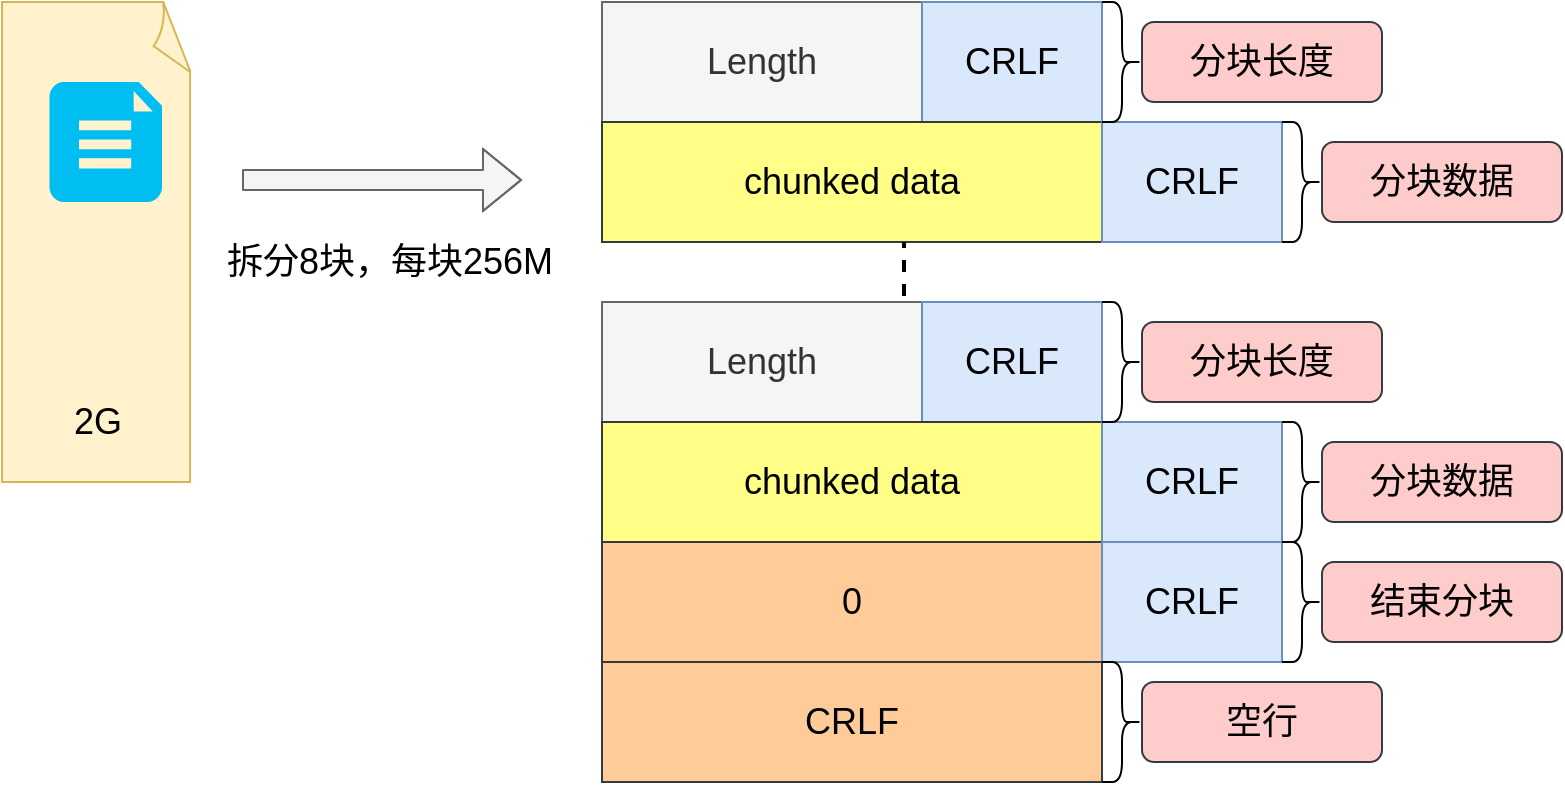<mxfile version="13.1.2" type="device"><diagram name="Page-1" id="822b0af5-4adb-64df-f703-e8dfc1f81529"><mxGraphModel dx="793" dy="441" grid="1" gridSize="10" guides="1" tooltips="1" connect="1" arrows="1" fold="1" page="1" pageScale="1" pageWidth="1100" pageHeight="850" background="#ffffff" math="0" shadow="0"><root><mxCell id="0"/><mxCell id="1" parent="0"/><mxCell id="1E04_Z_Llgy5yqHQvVdI-1" value="" style="whiteSpace=wrap;html=1;shape=mxgraph.basic.document;fillColor=#fff2cc;strokeColor=#d6b656;" vertex="1" parent="1"><mxGeometry x="260" y="70" width="95" height="240" as="geometry"/></mxCell><mxCell id="1E04_Z_Llgy5yqHQvVdI-2" value="" style="verticalLabelPosition=bottom;html=1;verticalAlign=top;align=center;strokeColor=none;fillColor=#00BEF2;shape=mxgraph.azure.file_2;pointerEvents=1;" vertex="1" parent="1"><mxGeometry x="283.75" y="110" width="56.25" height="60" as="geometry"/></mxCell><mxCell id="1E04_Z_Llgy5yqHQvVdI-3" value="2G" style="text;html=1;strokeColor=none;fillColor=none;align=center;verticalAlign=middle;whiteSpace=wrap;rounded=0;fontSize=18;" vertex="1" parent="1"><mxGeometry x="287.5" y="270" width="40" height="20" as="geometry"/></mxCell><mxCell id="1E04_Z_Llgy5yqHQvVdI-12" value="" style="shape=flexArrow;endArrow=classic;html=1;fontSize=18;fillColor=#f5f5f5;strokeColor=#666666;" edge="1" parent="1"><mxGeometry width="50" height="50" relative="1" as="geometry"><mxPoint x="380" y="159" as="sourcePoint"/><mxPoint x="520" y="159" as="targetPoint"/><Array as="points"><mxPoint x="430" y="159"/></Array></mxGeometry></mxCell><mxCell id="1E04_Z_Llgy5yqHQvVdI-13" value="拆分8块，每块256M" style="text;html=1;strokeColor=none;fillColor=none;align=center;verticalAlign=middle;whiteSpace=wrap;rounded=0;fontSize=18;" vertex="1" parent="1"><mxGeometry x="368" y="190" width="172" height="20" as="geometry"/></mxCell><mxCell id="1E04_Z_Llgy5yqHQvVdI-15" value="&lt;font style=&quot;font-size: 18px&quot;&gt;Length&lt;/font&gt;" style="rounded=0;whiteSpace=wrap;html=1;fillColor=#f5f5f5;strokeColor=#666666;fontColor=#333333;" vertex="1" parent="1"><mxGeometry x="560" y="70" width="160" height="60" as="geometry"/></mxCell><mxCell id="1E04_Z_Llgy5yqHQvVdI-16" value="&lt;font style=&quot;font-size: 18px&quot;&gt;CRLF&lt;/font&gt;" style="rounded=0;whiteSpace=wrap;html=1;fillColor=#dae8fc;strokeColor=#6c8ebf;" vertex="1" parent="1"><mxGeometry x="720" y="70" width="90" height="60" as="geometry"/></mxCell><mxCell id="1E04_Z_Llgy5yqHQvVdI-17" value="&lt;span style=&quot;font-size: 18px&quot;&gt;chunked data&lt;/span&gt;" style="rounded=0;whiteSpace=wrap;html=1;fillColor=#ffff88;strokeColor=#36393d;" vertex="1" parent="1"><mxGeometry x="560" y="130" width="250" height="60" as="geometry"/></mxCell><mxCell id="1E04_Z_Llgy5yqHQvVdI-18" value="&lt;font style=&quot;font-size: 18px&quot;&gt;CRLF&lt;/font&gt;" style="rounded=0;whiteSpace=wrap;html=1;fillColor=#dae8fc;strokeColor=#6c8ebf;" vertex="1" parent="1"><mxGeometry x="810" y="130" width="90" height="60" as="geometry"/></mxCell><mxCell id="1E04_Z_Llgy5yqHQvVdI-19" value="&lt;font style=&quot;font-size: 18px&quot;&gt;Length&lt;/font&gt;" style="rounded=0;whiteSpace=wrap;html=1;fillColor=#f5f5f5;strokeColor=#666666;fontColor=#333333;" vertex="1" parent="1"><mxGeometry x="560" y="220" width="160" height="60" as="geometry"/></mxCell><mxCell id="1E04_Z_Llgy5yqHQvVdI-20" value="&lt;font style=&quot;font-size: 18px&quot;&gt;CRLF&lt;/font&gt;" style="rounded=0;whiteSpace=wrap;html=1;fillColor=#dae8fc;strokeColor=#6c8ebf;" vertex="1" parent="1"><mxGeometry x="720" y="220" width="90" height="60" as="geometry"/></mxCell><mxCell id="1E04_Z_Llgy5yqHQvVdI-21" value="&lt;span style=&quot;font-size: 18px&quot;&gt;chunked data&lt;/span&gt;" style="rounded=0;whiteSpace=wrap;html=1;fillColor=#ffff88;strokeColor=#36393d;" vertex="1" parent="1"><mxGeometry x="560" y="280" width="250" height="60" as="geometry"/></mxCell><mxCell id="1E04_Z_Llgy5yqHQvVdI-22" value="&lt;font style=&quot;font-size: 18px&quot;&gt;CRLF&lt;/font&gt;" style="rounded=0;whiteSpace=wrap;html=1;fillColor=#dae8fc;strokeColor=#6c8ebf;" vertex="1" parent="1"><mxGeometry x="810" y="280" width="90" height="60" as="geometry"/></mxCell><mxCell id="1E04_Z_Llgy5yqHQvVdI-27" value="" style="endArrow=none;html=1;entryX=0.604;entryY=1;entryDx=0;entryDy=0;entryPerimeter=0;dashed=1;strokeWidth=2;" edge="1" parent="1" target="1E04_Z_Llgy5yqHQvVdI-17"><mxGeometry width="50" height="50" relative="1" as="geometry"><mxPoint x="711" y="217" as="sourcePoint"/><mxPoint x="740" y="190" as="targetPoint"/></mxGeometry></mxCell><mxCell id="1E04_Z_Llgy5yqHQvVdI-28" value="" style="shape=curlyBracket;whiteSpace=wrap;html=1;rounded=1;rotation=-180;" vertex="1" parent="1"><mxGeometry x="810" y="70" width="20" height="60" as="geometry"/></mxCell><mxCell id="1E04_Z_Llgy5yqHQvVdI-29" value="" style="shape=curlyBracket;whiteSpace=wrap;html=1;rounded=1;rotation=-180;" vertex="1" parent="1"><mxGeometry x="900" y="130" width="20" height="60" as="geometry"/></mxCell><mxCell id="1E04_Z_Llgy5yqHQvVdI-30" value="" style="shape=curlyBracket;whiteSpace=wrap;html=1;rounded=1;rotation=-180;" vertex="1" parent="1"><mxGeometry x="810" y="220" width="20" height="60" as="geometry"/></mxCell><mxCell id="1E04_Z_Llgy5yqHQvVdI-31" value="" style="shape=curlyBracket;whiteSpace=wrap;html=1;rounded=1;rotation=-180;" vertex="1" parent="1"><mxGeometry x="900" y="280" width="20" height="60" as="geometry"/></mxCell><mxCell id="1E04_Z_Llgy5yqHQvVdI-32" value="分块长度" style="rounded=1;whiteSpace=wrap;html=1;fillColor=#ffcccc;strokeColor=#36393d;fontSize=18;" vertex="1" parent="1"><mxGeometry x="830" y="80" width="120" height="40" as="geometry"/></mxCell><mxCell id="1E04_Z_Llgy5yqHQvVdI-33" value="分块数据" style="rounded=1;whiteSpace=wrap;html=1;fillColor=#ffcccc;strokeColor=#36393d;fontSize=18;" vertex="1" parent="1"><mxGeometry x="920" y="140" width="120" height="40" as="geometry"/></mxCell><mxCell id="1E04_Z_Llgy5yqHQvVdI-34" value="分块长度" style="rounded=1;whiteSpace=wrap;html=1;fillColor=#ffcccc;strokeColor=#36393d;fontSize=18;" vertex="1" parent="1"><mxGeometry x="830" y="230" width="120" height="40" as="geometry"/></mxCell><mxCell id="1E04_Z_Llgy5yqHQvVdI-35" value="分块数据" style="rounded=1;whiteSpace=wrap;html=1;fillColor=#ffcccc;strokeColor=#36393d;fontSize=18;" vertex="1" parent="1"><mxGeometry x="920" y="290" width="120" height="40" as="geometry"/></mxCell><mxCell id="1E04_Z_Llgy5yqHQvVdI-36" value="&lt;span style=&quot;font-size: 18px&quot;&gt;0&lt;/span&gt;" style="rounded=0;whiteSpace=wrap;html=1;fillColor=#ffcc99;strokeColor=#36393d;" vertex="1" parent="1"><mxGeometry x="560" y="340" width="250" height="60" as="geometry"/></mxCell><mxCell id="1E04_Z_Llgy5yqHQvVdI-37" value="&lt;font style=&quot;font-size: 18px&quot;&gt;CRLF&lt;/font&gt;" style="rounded=0;whiteSpace=wrap;html=1;fillColor=#dae8fc;strokeColor=#6c8ebf;" vertex="1" parent="1"><mxGeometry x="810" y="340" width="90" height="60" as="geometry"/></mxCell><mxCell id="1E04_Z_Llgy5yqHQvVdI-38" value="&lt;span style=&quot;font-size: 18px&quot;&gt;CRLF&lt;/span&gt;" style="rounded=0;whiteSpace=wrap;html=1;fillColor=#ffcc99;strokeColor=#36393d;" vertex="1" parent="1"><mxGeometry x="560" y="400" width="250" height="60" as="geometry"/></mxCell><mxCell id="1E04_Z_Llgy5yqHQvVdI-39" value="空行" style="rounded=1;whiteSpace=wrap;html=1;fillColor=#ffcccc;strokeColor=#36393d;fontSize=18;" vertex="1" parent="1"><mxGeometry x="830" y="410" width="120" height="40" as="geometry"/></mxCell><mxCell id="1E04_Z_Llgy5yqHQvVdI-40" value="" style="shape=curlyBracket;whiteSpace=wrap;html=1;rounded=1;rotation=-180;" vertex="1" parent="1"><mxGeometry x="810" y="400" width="20" height="60" as="geometry"/></mxCell><mxCell id="1E04_Z_Llgy5yqHQvVdI-41" value="结束分块" style="rounded=1;whiteSpace=wrap;html=1;fillColor=#ffcccc;strokeColor=#36393d;fontSize=18;" vertex="1" parent="1"><mxGeometry x="920" y="350" width="120" height="40" as="geometry"/></mxCell><mxCell id="1E04_Z_Llgy5yqHQvVdI-42" value="" style="shape=curlyBracket;whiteSpace=wrap;html=1;rounded=1;rotation=-180;" vertex="1" parent="1"><mxGeometry x="900" y="340" width="20" height="60" as="geometry"/></mxCell></root></mxGraphModel></diagram></mxfile>